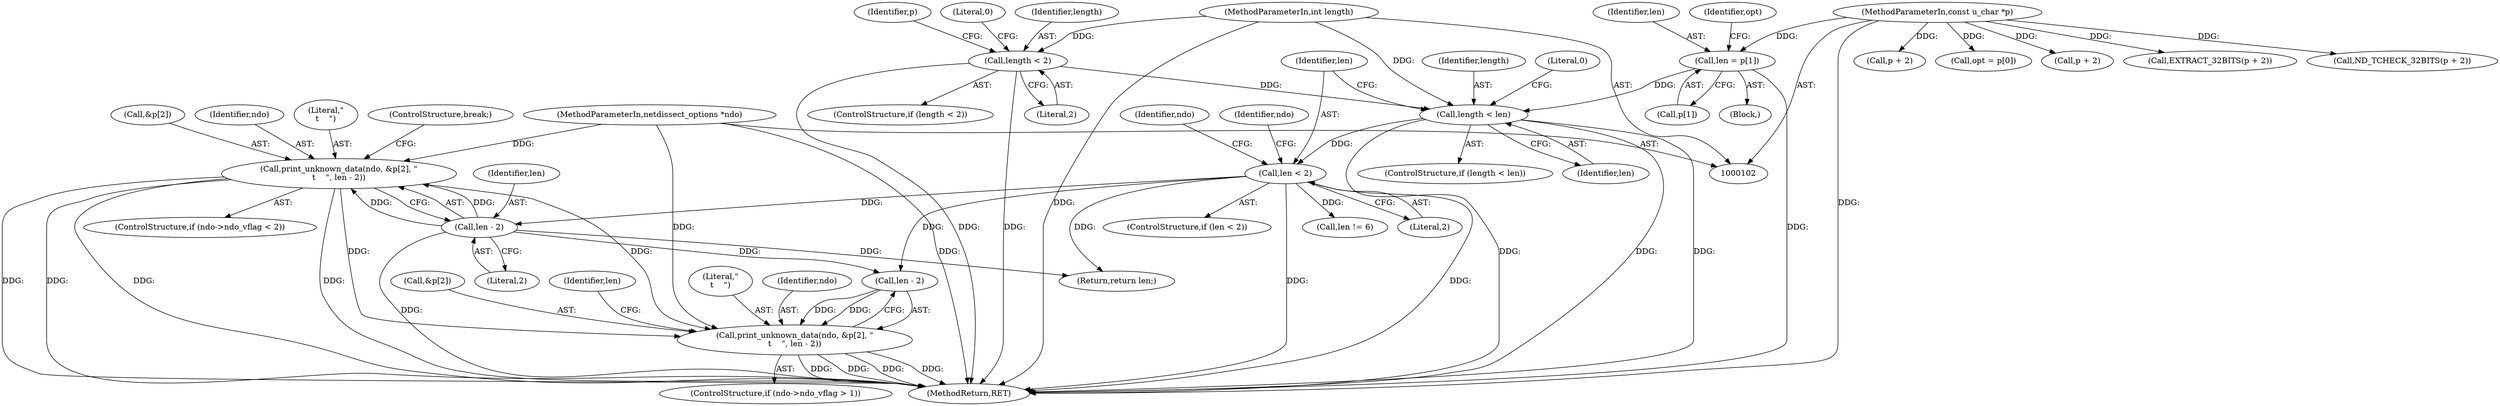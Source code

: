 digraph "0_tcpdump_7029d15f148ef24bb7c6668bc640f5470d085e5a@array" {
"1000204" [label="(Call,print_unknown_data(ndo, &p[2], \"\n\t    \", len - 2))"];
"1000103" [label="(MethodParameterIn,netdissect_options *ndo)"];
"1000211" [label="(Call,len - 2)"];
"1000136" [label="(Call,len < 2)"];
"1000130" [label="(Call,length < len)"];
"1000110" [label="(Call,length < 2)"];
"1000105" [label="(MethodParameterIn,int length)"];
"1000119" [label="(Call,len = p[1])"];
"1000104" [label="(MethodParameterIn,const u_char *p)"];
"1000221" [label="(Call,print_unknown_data(ndo, &p[2], \"\n\t    \", len - 2))"];
"1000206" [label="(Call,&p[2])"];
"1000130" [label="(Call,length < len)"];
"1000184" [label="(Call,p + 2)"];
"1000142" [label="(Identifier,ndo)"];
"1000109" [label="(ControlStructure,if (length < 2))"];
"1000111" [label="(Identifier,length)"];
"1000117" [label="(Identifier,p)"];
"1000125" [label="(Identifier,opt)"];
"1000138" [label="(Literal,2)"];
"1000204" [label="(Call,print_unknown_data(ndo, &p[2], \"\n\t    \", len - 2))"];
"1000106" [label="(Block,)"];
"1000221" [label="(Call,print_unknown_data(ndo, &p[2], \"\n\t    \", len - 2))"];
"1000223" [label="(Call,&p[2])"];
"1000157" [label="(Identifier,ndo)"];
"1000114" [label="(Literal,0)"];
"1000232" [label="(Identifier,len)"];
"1000136" [label="(Call,len < 2)"];
"1000215" [label="(ControlStructure,if (ndo->ndo_vflag > 1))"];
"1000120" [label="(Identifier,len)"];
"1000110" [label="(Call,length < 2)"];
"1000212" [label="(Identifier,len)"];
"1000205" [label="(Identifier,ndo)"];
"1000119" [label="(Call,len = p[1])"];
"1000240" [label="(MethodReturn,RET)"];
"1000124" [label="(Call,opt = p[0])"];
"1000213" [label="(Literal,2)"];
"1000193" [label="(Call,p + 2)"];
"1000135" [label="(ControlStructure,if (len < 2))"];
"1000173" [label="(Call,len != 6)"];
"1000129" [label="(ControlStructure,if (length < len))"];
"1000137" [label="(Identifier,len)"];
"1000131" [label="(Identifier,length)"];
"1000211" [label="(Call,len - 2)"];
"1000112" [label="(Literal,2)"];
"1000227" [label="(Literal,\"\n\t    \")"];
"1000198" [label="(ControlStructure,if (ndo->ndo_vflag < 2))"];
"1000231" [label="(Return,return len;)"];
"1000192" [label="(Call,EXTRACT_32BITS(p + 2))"];
"1000183" [label="(Call,ND_TCHECK_32BITS(p + 2))"];
"1000222" [label="(Identifier,ndo)"];
"1000210" [label="(Literal,\"\n\t    \")"];
"1000228" [label="(Call,len - 2)"];
"1000214" [label="(ControlStructure,break;)"];
"1000134" [label="(Literal,0)"];
"1000103" [label="(MethodParameterIn,netdissect_options *ndo)"];
"1000104" [label="(MethodParameterIn,const u_char *p)"];
"1000132" [label="(Identifier,len)"];
"1000105" [label="(MethodParameterIn,int length)"];
"1000121" [label="(Call,p[1])"];
"1000204" -> "1000198"  [label="AST: "];
"1000204" -> "1000211"  [label="CFG: "];
"1000205" -> "1000204"  [label="AST: "];
"1000206" -> "1000204"  [label="AST: "];
"1000210" -> "1000204"  [label="AST: "];
"1000211" -> "1000204"  [label="AST: "];
"1000214" -> "1000204"  [label="CFG: "];
"1000204" -> "1000240"  [label="DDG: "];
"1000204" -> "1000240"  [label="DDG: "];
"1000204" -> "1000240"  [label="DDG: "];
"1000204" -> "1000240"  [label="DDG: "];
"1000103" -> "1000204"  [label="DDG: "];
"1000211" -> "1000204"  [label="DDG: "];
"1000211" -> "1000204"  [label="DDG: "];
"1000204" -> "1000221"  [label="DDG: "];
"1000204" -> "1000221"  [label="DDG: "];
"1000103" -> "1000102"  [label="AST: "];
"1000103" -> "1000240"  [label="DDG: "];
"1000103" -> "1000221"  [label="DDG: "];
"1000211" -> "1000213"  [label="CFG: "];
"1000212" -> "1000211"  [label="AST: "];
"1000213" -> "1000211"  [label="AST: "];
"1000211" -> "1000240"  [label="DDG: "];
"1000136" -> "1000211"  [label="DDG: "];
"1000211" -> "1000228"  [label="DDG: "];
"1000211" -> "1000231"  [label="DDG: "];
"1000136" -> "1000135"  [label="AST: "];
"1000136" -> "1000138"  [label="CFG: "];
"1000137" -> "1000136"  [label="AST: "];
"1000138" -> "1000136"  [label="AST: "];
"1000142" -> "1000136"  [label="CFG: "];
"1000157" -> "1000136"  [label="CFG: "];
"1000136" -> "1000240"  [label="DDG: "];
"1000136" -> "1000240"  [label="DDG: "];
"1000130" -> "1000136"  [label="DDG: "];
"1000136" -> "1000173"  [label="DDG: "];
"1000136" -> "1000228"  [label="DDG: "];
"1000136" -> "1000231"  [label="DDG: "];
"1000130" -> "1000129"  [label="AST: "];
"1000130" -> "1000132"  [label="CFG: "];
"1000131" -> "1000130"  [label="AST: "];
"1000132" -> "1000130"  [label="AST: "];
"1000134" -> "1000130"  [label="CFG: "];
"1000137" -> "1000130"  [label="CFG: "];
"1000130" -> "1000240"  [label="DDG: "];
"1000130" -> "1000240"  [label="DDG: "];
"1000130" -> "1000240"  [label="DDG: "];
"1000110" -> "1000130"  [label="DDG: "];
"1000105" -> "1000130"  [label="DDG: "];
"1000119" -> "1000130"  [label="DDG: "];
"1000110" -> "1000109"  [label="AST: "];
"1000110" -> "1000112"  [label="CFG: "];
"1000111" -> "1000110"  [label="AST: "];
"1000112" -> "1000110"  [label="AST: "];
"1000114" -> "1000110"  [label="CFG: "];
"1000117" -> "1000110"  [label="CFG: "];
"1000110" -> "1000240"  [label="DDG: "];
"1000110" -> "1000240"  [label="DDG: "];
"1000105" -> "1000110"  [label="DDG: "];
"1000105" -> "1000102"  [label="AST: "];
"1000105" -> "1000240"  [label="DDG: "];
"1000119" -> "1000106"  [label="AST: "];
"1000119" -> "1000121"  [label="CFG: "];
"1000120" -> "1000119"  [label="AST: "];
"1000121" -> "1000119"  [label="AST: "];
"1000125" -> "1000119"  [label="CFG: "];
"1000119" -> "1000240"  [label="DDG: "];
"1000104" -> "1000119"  [label="DDG: "];
"1000104" -> "1000102"  [label="AST: "];
"1000104" -> "1000240"  [label="DDG: "];
"1000104" -> "1000124"  [label="DDG: "];
"1000104" -> "1000183"  [label="DDG: "];
"1000104" -> "1000184"  [label="DDG: "];
"1000104" -> "1000192"  [label="DDG: "];
"1000104" -> "1000193"  [label="DDG: "];
"1000221" -> "1000215"  [label="AST: "];
"1000221" -> "1000228"  [label="CFG: "];
"1000222" -> "1000221"  [label="AST: "];
"1000223" -> "1000221"  [label="AST: "];
"1000227" -> "1000221"  [label="AST: "];
"1000228" -> "1000221"  [label="AST: "];
"1000232" -> "1000221"  [label="CFG: "];
"1000221" -> "1000240"  [label="DDG: "];
"1000221" -> "1000240"  [label="DDG: "];
"1000221" -> "1000240"  [label="DDG: "];
"1000221" -> "1000240"  [label="DDG: "];
"1000228" -> "1000221"  [label="DDG: "];
"1000228" -> "1000221"  [label="DDG: "];
}
